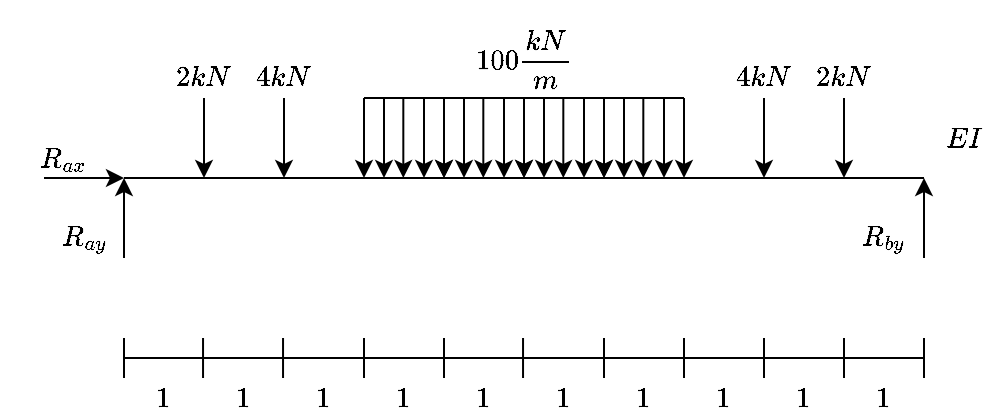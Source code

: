 <mxfile version="15.2.9" type="device"><diagram id="jEDSLcffXu1MZzK6JlqV" name="Page-1"><mxGraphModel dx="594" dy="303" grid="1" gridSize="10" guides="1" tooltips="1" connect="1" arrows="1" fold="1" page="1" pageScale="1" pageWidth="850" pageHeight="1100" math="1" shadow="0"><root><mxCell id="0"/><mxCell id="1" parent="0"/><mxCell id="LcRenuKW4aP5Zyg2SZDd-1" value="" style="endArrow=none;html=1;" edge="1" parent="1"><mxGeometry width="50" height="50" relative="1" as="geometry"><mxPoint x="200" y="360" as="sourcePoint"/><mxPoint x="600" y="360" as="targetPoint"/></mxGeometry></mxCell><mxCell id="LcRenuKW4aP5Zyg2SZDd-2" value="" style="endArrow=classic;html=1;" edge="1" parent="1"><mxGeometry width="50" height="50" relative="1" as="geometry"><mxPoint x="200" y="400" as="sourcePoint"/><mxPoint x="200" y="360" as="targetPoint"/></mxGeometry></mxCell><mxCell id="LcRenuKW4aP5Zyg2SZDd-3" value="" style="endArrow=classic;html=1;" edge="1" parent="1"><mxGeometry width="50" height="50" relative="1" as="geometry"><mxPoint x="160" y="360" as="sourcePoint"/><mxPoint x="200" y="360" as="targetPoint"/></mxGeometry></mxCell><mxCell id="LcRenuKW4aP5Zyg2SZDd-4" value="&lt;div&gt;$$R_{ay}$$&lt;/div&gt;" style="text;html=1;strokeColor=none;fillColor=none;align=center;verticalAlign=middle;whiteSpace=wrap;rounded=0;" vertex="1" parent="1"><mxGeometry x="160" y="380" width="40" height="20" as="geometry"/></mxCell><mxCell id="LcRenuKW4aP5Zyg2SZDd-5" value="&lt;div&gt;$$R_{ax}$$&lt;/div&gt;" style="text;html=1;strokeColor=none;fillColor=none;align=center;verticalAlign=middle;whiteSpace=wrap;rounded=0;" vertex="1" parent="1"><mxGeometry x="150" y="340" width="40" height="20" as="geometry"/></mxCell><mxCell id="LcRenuKW4aP5Zyg2SZDd-6" value="" style="endArrow=classic;html=1;" edge="1" parent="1"><mxGeometry width="50" height="50" relative="1" as="geometry"><mxPoint x="600" y="400" as="sourcePoint"/><mxPoint x="600" y="360" as="targetPoint"/></mxGeometry></mxCell><mxCell id="LcRenuKW4aP5Zyg2SZDd-7" value="&lt;div&gt;$$R_{by}$$&lt;/div&gt;" style="text;html=1;strokeColor=none;fillColor=none;align=center;verticalAlign=middle;whiteSpace=wrap;rounded=0;" vertex="1" parent="1"><mxGeometry x="560" y="380" width="40" height="20" as="geometry"/></mxCell><mxCell id="LcRenuKW4aP5Zyg2SZDd-8" value="" style="group" vertex="1" connectable="0" parent="1"><mxGeometry x="440" y="320" width="40" height="40" as="geometry"/></mxCell><mxCell id="LcRenuKW4aP5Zyg2SZDd-9" value="" style="endArrow=none;html=1;" edge="1" parent="LcRenuKW4aP5Zyg2SZDd-8"><mxGeometry width="50" height="50" relative="1" as="geometry"><mxPoint x="40" as="sourcePoint"/><mxPoint as="targetPoint"/></mxGeometry></mxCell><mxCell id="LcRenuKW4aP5Zyg2SZDd-10" value="" style="endArrow=classic;html=1;" edge="1" parent="LcRenuKW4aP5Zyg2SZDd-8"><mxGeometry width="50" height="50" as="geometry"><mxPoint as="sourcePoint"/><mxPoint y="40" as="targetPoint"/></mxGeometry></mxCell><mxCell id="LcRenuKW4aP5Zyg2SZDd-11" value="" style="endArrow=classic;html=1;" edge="1" parent="LcRenuKW4aP5Zyg2SZDd-8"><mxGeometry width="50" height="50" as="geometry"><mxPoint x="10" as="sourcePoint"/><mxPoint x="10" y="40" as="targetPoint"/></mxGeometry></mxCell><mxCell id="LcRenuKW4aP5Zyg2SZDd-12" value="" style="endArrow=classic;html=1;" edge="1" parent="LcRenuKW4aP5Zyg2SZDd-8"><mxGeometry width="50" height="50" as="geometry"><mxPoint x="19.66" as="sourcePoint"/><mxPoint x="19.66" y="40" as="targetPoint"/></mxGeometry></mxCell><mxCell id="LcRenuKW4aP5Zyg2SZDd-13" value="" style="endArrow=classic;html=1;" edge="1" parent="LcRenuKW4aP5Zyg2SZDd-8"><mxGeometry width="50" height="50" as="geometry"><mxPoint x="30" as="sourcePoint"/><mxPoint x="30" y="40" as="targetPoint"/></mxGeometry></mxCell><mxCell id="LcRenuKW4aP5Zyg2SZDd-14" value="" style="endArrow=classic;html=1;" edge="1" parent="LcRenuKW4aP5Zyg2SZDd-8"><mxGeometry width="50" height="50" as="geometry"><mxPoint x="40" as="sourcePoint"/><mxPoint x="40" y="40" as="targetPoint"/></mxGeometry></mxCell><mxCell id="LcRenuKW4aP5Zyg2SZDd-15" value="$$100 \frac{ kN}{m}$$" style="text;html=1;strokeColor=none;fillColor=none;align=center;verticalAlign=middle;whiteSpace=wrap;rounded=0;" vertex="1" parent="1"><mxGeometry x="380" y="290" width="40" height="20" as="geometry"/></mxCell><mxCell id="LcRenuKW4aP5Zyg2SZDd-16" value="$$EI$$" style="text;html=1;strokeColor=none;fillColor=none;align=center;verticalAlign=middle;whiteSpace=wrap;rounded=0;" vertex="1" parent="1"><mxGeometry x="600" y="330" width="40" height="20" as="geometry"/></mxCell><mxCell id="LcRenuKW4aP5Zyg2SZDd-17" value="" style="group" vertex="1" connectable="0" parent="1"><mxGeometry x="200" y="440" width="400" height="40" as="geometry"/></mxCell><mxCell id="LcRenuKW4aP5Zyg2SZDd-18" value="" style="endArrow=none;html=1;" edge="1" parent="LcRenuKW4aP5Zyg2SZDd-17"><mxGeometry width="50" height="50" relative="1" as="geometry"><mxPoint y="10" as="sourcePoint"/><mxPoint x="400" y="10" as="targetPoint"/></mxGeometry></mxCell><mxCell id="LcRenuKW4aP5Zyg2SZDd-19" value="" style="endArrow=none;html=1;" edge="1" parent="LcRenuKW4aP5Zyg2SZDd-17"><mxGeometry width="50" height="50" relative="1" as="geometry"><mxPoint y="20" as="sourcePoint"/><mxPoint as="targetPoint"/></mxGeometry></mxCell><mxCell id="LcRenuKW4aP5Zyg2SZDd-20" value="" style="endArrow=none;html=1;" edge="1" parent="LcRenuKW4aP5Zyg2SZDd-17"><mxGeometry width="50" height="50" relative="1" as="geometry"><mxPoint x="39.52" y="20" as="sourcePoint"/><mxPoint x="39.52" as="targetPoint"/></mxGeometry></mxCell><mxCell id="LcRenuKW4aP5Zyg2SZDd-21" value="" style="endArrow=none;html=1;" edge="1" parent="LcRenuKW4aP5Zyg2SZDd-17"><mxGeometry width="50" height="50" relative="1" as="geometry"><mxPoint x="79.52" y="20" as="sourcePoint"/><mxPoint x="79.52" as="targetPoint"/></mxGeometry></mxCell><mxCell id="LcRenuKW4aP5Zyg2SZDd-22" value="" style="endArrow=none;html=1;" edge="1" parent="LcRenuKW4aP5Zyg2SZDd-17"><mxGeometry width="50" height="50" relative="1" as="geometry"><mxPoint x="120" y="20" as="sourcePoint"/><mxPoint x="120" as="targetPoint"/></mxGeometry></mxCell><mxCell id="LcRenuKW4aP5Zyg2SZDd-23" value="" style="endArrow=none;html=1;" edge="1" parent="LcRenuKW4aP5Zyg2SZDd-17"><mxGeometry width="50" height="50" relative="1" as="geometry"><mxPoint x="160" y="20" as="sourcePoint"/><mxPoint x="160" as="targetPoint"/></mxGeometry></mxCell><mxCell id="LcRenuKW4aP5Zyg2SZDd-24" value="" style="endArrow=none;html=1;" edge="1" parent="LcRenuKW4aP5Zyg2SZDd-17"><mxGeometry width="50" height="50" relative="1" as="geometry"><mxPoint x="199.52" y="20" as="sourcePoint"/><mxPoint x="199.52" as="targetPoint"/></mxGeometry></mxCell><mxCell id="LcRenuKW4aP5Zyg2SZDd-25" value="" style="endArrow=none;html=1;" edge="1" parent="LcRenuKW4aP5Zyg2SZDd-17"><mxGeometry width="50" height="50" relative="1" as="geometry"><mxPoint x="240" y="20" as="sourcePoint"/><mxPoint x="240" as="targetPoint"/></mxGeometry></mxCell><mxCell id="LcRenuKW4aP5Zyg2SZDd-26" value="" style="endArrow=none;html=1;" edge="1" parent="LcRenuKW4aP5Zyg2SZDd-17"><mxGeometry width="50" height="50" relative="1" as="geometry"><mxPoint x="280" y="20" as="sourcePoint"/><mxPoint x="280" as="targetPoint"/></mxGeometry></mxCell><mxCell id="LcRenuKW4aP5Zyg2SZDd-27" value="" style="endArrow=none;html=1;" edge="1" parent="LcRenuKW4aP5Zyg2SZDd-17"><mxGeometry width="50" height="50" relative="1" as="geometry"><mxPoint x="320" y="20" as="sourcePoint"/><mxPoint x="320" as="targetPoint"/></mxGeometry></mxCell><mxCell id="LcRenuKW4aP5Zyg2SZDd-28" value="" style="endArrow=none;html=1;" edge="1" parent="LcRenuKW4aP5Zyg2SZDd-17"><mxGeometry width="50" height="50" relative="1" as="geometry"><mxPoint x="360" y="20" as="sourcePoint"/><mxPoint x="360" as="targetPoint"/></mxGeometry></mxCell><mxCell id="LcRenuKW4aP5Zyg2SZDd-29" value="" style="endArrow=none;html=1;" edge="1" parent="LcRenuKW4aP5Zyg2SZDd-17"><mxGeometry width="50" height="50" relative="1" as="geometry"><mxPoint x="400" y="20" as="sourcePoint"/><mxPoint x="400" as="targetPoint"/></mxGeometry></mxCell><mxCell id="LcRenuKW4aP5Zyg2SZDd-30" value="$$1$$" style="text;html=1;strokeColor=none;fillColor=none;align=center;verticalAlign=middle;whiteSpace=wrap;rounded=0;" vertex="1" parent="LcRenuKW4aP5Zyg2SZDd-17"><mxGeometry y="20" width="40" height="20" as="geometry"/></mxCell><mxCell id="LcRenuKW4aP5Zyg2SZDd-31" value="$$1$$" style="text;html=1;strokeColor=none;fillColor=none;align=center;verticalAlign=middle;whiteSpace=wrap;rounded=0;" vertex="1" parent="LcRenuKW4aP5Zyg2SZDd-17"><mxGeometry x="40" y="20" width="40" height="20" as="geometry"/></mxCell><mxCell id="LcRenuKW4aP5Zyg2SZDd-32" value="$$1$$" style="text;html=1;strokeColor=none;fillColor=none;align=center;verticalAlign=middle;whiteSpace=wrap;rounded=0;" vertex="1" parent="LcRenuKW4aP5Zyg2SZDd-17"><mxGeometry x="80" y="20" width="40" height="20" as="geometry"/></mxCell><mxCell id="LcRenuKW4aP5Zyg2SZDd-33" value="$$1$$" style="text;html=1;strokeColor=none;fillColor=none;align=center;verticalAlign=middle;whiteSpace=wrap;rounded=0;" vertex="1" parent="LcRenuKW4aP5Zyg2SZDd-17"><mxGeometry x="120" y="20" width="40" height="20" as="geometry"/></mxCell><mxCell id="LcRenuKW4aP5Zyg2SZDd-34" value="$$1$$" style="text;html=1;strokeColor=none;fillColor=none;align=center;verticalAlign=middle;whiteSpace=wrap;rounded=0;" vertex="1" parent="LcRenuKW4aP5Zyg2SZDd-17"><mxGeometry x="160" y="20" width="40" height="20" as="geometry"/></mxCell><mxCell id="LcRenuKW4aP5Zyg2SZDd-35" value="$$1$$" style="text;html=1;strokeColor=none;fillColor=none;align=center;verticalAlign=middle;whiteSpace=wrap;rounded=0;" vertex="1" parent="LcRenuKW4aP5Zyg2SZDd-17"><mxGeometry x="200" y="20" width="40" height="20" as="geometry"/></mxCell><mxCell id="LcRenuKW4aP5Zyg2SZDd-36" value="$$1$$" style="text;html=1;strokeColor=none;fillColor=none;align=center;verticalAlign=middle;whiteSpace=wrap;rounded=0;" vertex="1" parent="LcRenuKW4aP5Zyg2SZDd-17"><mxGeometry x="240" y="20" width="40" height="20" as="geometry"/></mxCell><mxCell id="LcRenuKW4aP5Zyg2SZDd-37" value="$$1$$" style="text;html=1;strokeColor=none;fillColor=none;align=center;verticalAlign=middle;whiteSpace=wrap;rounded=0;" vertex="1" parent="LcRenuKW4aP5Zyg2SZDd-17"><mxGeometry x="280" y="20" width="40" height="20" as="geometry"/></mxCell><mxCell id="LcRenuKW4aP5Zyg2SZDd-38" value="$$1$$" style="text;html=1;strokeColor=none;fillColor=none;align=center;verticalAlign=middle;whiteSpace=wrap;rounded=0;" vertex="1" parent="LcRenuKW4aP5Zyg2SZDd-17"><mxGeometry x="320" y="20" width="40" height="20" as="geometry"/></mxCell><mxCell id="LcRenuKW4aP5Zyg2SZDd-39" value="$$1$$" style="text;html=1;strokeColor=none;fillColor=none;align=center;verticalAlign=middle;whiteSpace=wrap;rounded=0;" vertex="1" parent="LcRenuKW4aP5Zyg2SZDd-17"><mxGeometry x="360" y="20" width="40" height="20" as="geometry"/></mxCell><mxCell id="LcRenuKW4aP5Zyg2SZDd-40" value="" style="endArrow=classic;html=1;" edge="1" parent="1"><mxGeometry width="50" height="50" relative="1" as="geometry"><mxPoint x="240" y="320" as="sourcePoint"/><mxPoint x="240" y="360" as="targetPoint"/></mxGeometry></mxCell><mxCell id="LcRenuKW4aP5Zyg2SZDd-42" value="" style="endArrow=classic;html=1;" edge="1" parent="1"><mxGeometry width="50" height="50" relative="1" as="geometry"><mxPoint x="280" y="320" as="sourcePoint"/><mxPoint x="280" y="360" as="targetPoint"/></mxGeometry></mxCell><mxCell id="LcRenuKW4aP5Zyg2SZDd-45" value="" style="group" vertex="1" connectable="0" parent="1"><mxGeometry x="320" y="320" width="40" height="40" as="geometry"/></mxCell><mxCell id="LcRenuKW4aP5Zyg2SZDd-46" value="" style="endArrow=none;html=1;" edge="1" parent="LcRenuKW4aP5Zyg2SZDd-45"><mxGeometry width="50" height="50" relative="1" as="geometry"><mxPoint x="40" as="sourcePoint"/><mxPoint as="targetPoint"/></mxGeometry></mxCell><mxCell id="LcRenuKW4aP5Zyg2SZDd-47" value="" style="endArrow=classic;html=1;" edge="1" parent="LcRenuKW4aP5Zyg2SZDd-45"><mxGeometry width="50" height="50" as="geometry"><mxPoint as="sourcePoint"/><mxPoint y="40" as="targetPoint"/></mxGeometry></mxCell><mxCell id="LcRenuKW4aP5Zyg2SZDd-48" value="" style="endArrow=classic;html=1;" edge="1" parent="LcRenuKW4aP5Zyg2SZDd-45"><mxGeometry width="50" height="50" as="geometry"><mxPoint x="10" as="sourcePoint"/><mxPoint x="10" y="40" as="targetPoint"/></mxGeometry></mxCell><mxCell id="LcRenuKW4aP5Zyg2SZDd-49" value="" style="endArrow=classic;html=1;" edge="1" parent="LcRenuKW4aP5Zyg2SZDd-45"><mxGeometry width="50" height="50" as="geometry"><mxPoint x="19.66" as="sourcePoint"/><mxPoint x="19.66" y="40" as="targetPoint"/></mxGeometry></mxCell><mxCell id="LcRenuKW4aP5Zyg2SZDd-50" value="" style="endArrow=classic;html=1;" edge="1" parent="LcRenuKW4aP5Zyg2SZDd-45"><mxGeometry width="50" height="50" as="geometry"><mxPoint x="30" as="sourcePoint"/><mxPoint x="30" y="40" as="targetPoint"/></mxGeometry></mxCell><mxCell id="LcRenuKW4aP5Zyg2SZDd-51" value="" style="endArrow=classic;html=1;" edge="1" parent="LcRenuKW4aP5Zyg2SZDd-45"><mxGeometry width="50" height="50" as="geometry"><mxPoint x="40" as="sourcePoint"/><mxPoint x="40" y="40" as="targetPoint"/></mxGeometry></mxCell><mxCell id="LcRenuKW4aP5Zyg2SZDd-58" value="&lt;div&gt;$$4 kN$$&lt;/div&gt;" style="text;html=1;strokeColor=none;fillColor=none;align=center;verticalAlign=middle;whiteSpace=wrap;rounded=0;" vertex="1" parent="1"><mxGeometry x="260" y="300" width="40" height="20" as="geometry"/></mxCell><mxCell id="LcRenuKW4aP5Zyg2SZDd-63" value="&lt;div&gt;$$2 kN$$&lt;/div&gt;" style="text;html=1;strokeColor=none;fillColor=none;align=center;verticalAlign=middle;whiteSpace=wrap;rounded=0;" vertex="1" parent="1"><mxGeometry x="220" y="300" width="40" height="20" as="geometry"/></mxCell><mxCell id="LcRenuKW4aP5Zyg2SZDd-64" value="" style="group" vertex="1" connectable="0" parent="1"><mxGeometry x="360" y="320" width="40" height="40" as="geometry"/></mxCell><mxCell id="LcRenuKW4aP5Zyg2SZDd-65" value="" style="endArrow=none;html=1;" edge="1" parent="LcRenuKW4aP5Zyg2SZDd-64"><mxGeometry width="50" height="50" relative="1" as="geometry"><mxPoint x="40" as="sourcePoint"/><mxPoint as="targetPoint"/></mxGeometry></mxCell><mxCell id="LcRenuKW4aP5Zyg2SZDd-66" value="" style="endArrow=classic;html=1;" edge="1" parent="LcRenuKW4aP5Zyg2SZDd-64"><mxGeometry width="50" height="50" as="geometry"><mxPoint as="sourcePoint"/><mxPoint y="40" as="targetPoint"/></mxGeometry></mxCell><mxCell id="LcRenuKW4aP5Zyg2SZDd-67" value="" style="endArrow=classic;html=1;" edge="1" parent="LcRenuKW4aP5Zyg2SZDd-64"><mxGeometry width="50" height="50" as="geometry"><mxPoint x="10" as="sourcePoint"/><mxPoint x="10" y="40" as="targetPoint"/></mxGeometry></mxCell><mxCell id="LcRenuKW4aP5Zyg2SZDd-68" value="" style="endArrow=classic;html=1;" edge="1" parent="LcRenuKW4aP5Zyg2SZDd-64"><mxGeometry width="50" height="50" as="geometry"><mxPoint x="19.66" as="sourcePoint"/><mxPoint x="19.66" y="40" as="targetPoint"/></mxGeometry></mxCell><mxCell id="LcRenuKW4aP5Zyg2SZDd-69" value="" style="endArrow=classic;html=1;" edge="1" parent="LcRenuKW4aP5Zyg2SZDd-64"><mxGeometry width="50" height="50" as="geometry"><mxPoint x="30" as="sourcePoint"/><mxPoint x="30" y="40" as="targetPoint"/></mxGeometry></mxCell><mxCell id="LcRenuKW4aP5Zyg2SZDd-70" value="" style="endArrow=classic;html=1;" edge="1" parent="LcRenuKW4aP5Zyg2SZDd-64"><mxGeometry width="50" height="50" as="geometry"><mxPoint x="40" as="sourcePoint"/><mxPoint x="40" y="40" as="targetPoint"/></mxGeometry></mxCell><mxCell id="LcRenuKW4aP5Zyg2SZDd-71" value="" style="group" vertex="1" connectable="0" parent="1"><mxGeometry x="400" y="320" width="40" height="40" as="geometry"/></mxCell><mxCell id="LcRenuKW4aP5Zyg2SZDd-72" value="" style="endArrow=none;html=1;" edge="1" parent="LcRenuKW4aP5Zyg2SZDd-71"><mxGeometry width="50" height="50" relative="1" as="geometry"><mxPoint x="40" as="sourcePoint"/><mxPoint as="targetPoint"/></mxGeometry></mxCell><mxCell id="LcRenuKW4aP5Zyg2SZDd-73" value="" style="endArrow=classic;html=1;" edge="1" parent="LcRenuKW4aP5Zyg2SZDd-71"><mxGeometry width="50" height="50" as="geometry"><mxPoint as="sourcePoint"/><mxPoint y="40" as="targetPoint"/></mxGeometry></mxCell><mxCell id="LcRenuKW4aP5Zyg2SZDd-74" value="" style="endArrow=classic;html=1;" edge="1" parent="LcRenuKW4aP5Zyg2SZDd-71"><mxGeometry width="50" height="50" as="geometry"><mxPoint x="10" as="sourcePoint"/><mxPoint x="10" y="40" as="targetPoint"/></mxGeometry></mxCell><mxCell id="LcRenuKW4aP5Zyg2SZDd-75" value="" style="endArrow=classic;html=1;" edge="1" parent="LcRenuKW4aP5Zyg2SZDd-71"><mxGeometry width="50" height="50" as="geometry"><mxPoint x="19.66" as="sourcePoint"/><mxPoint x="19.66" y="40" as="targetPoint"/></mxGeometry></mxCell><mxCell id="LcRenuKW4aP5Zyg2SZDd-76" value="" style="endArrow=classic;html=1;" edge="1" parent="LcRenuKW4aP5Zyg2SZDd-71"><mxGeometry width="50" height="50" as="geometry"><mxPoint x="30" as="sourcePoint"/><mxPoint x="30" y="40" as="targetPoint"/></mxGeometry></mxCell><mxCell id="LcRenuKW4aP5Zyg2SZDd-77" value="" style="endArrow=classic;html=1;" edge="1" parent="LcRenuKW4aP5Zyg2SZDd-71"><mxGeometry width="50" height="50" as="geometry"><mxPoint x="40" as="sourcePoint"/><mxPoint x="40" y="40" as="targetPoint"/></mxGeometry></mxCell><mxCell id="LcRenuKW4aP5Zyg2SZDd-83" value="" style="endArrow=classic;html=1;" edge="1" parent="1"><mxGeometry width="50" height="50" relative="1" as="geometry"><mxPoint x="520" y="320" as="sourcePoint"/><mxPoint x="520" y="360" as="targetPoint"/></mxGeometry></mxCell><mxCell id="LcRenuKW4aP5Zyg2SZDd-84" value="" style="endArrow=classic;html=1;" edge="1" parent="1"><mxGeometry width="50" height="50" relative="1" as="geometry"><mxPoint x="560" y="320" as="sourcePoint"/><mxPoint x="560" y="360" as="targetPoint"/></mxGeometry></mxCell><mxCell id="LcRenuKW4aP5Zyg2SZDd-85" value="&lt;div&gt;$$4 kN$$&lt;/div&gt;" style="text;html=1;strokeColor=none;fillColor=none;align=center;verticalAlign=middle;whiteSpace=wrap;rounded=0;" vertex="1" parent="1"><mxGeometry x="500" y="300" width="40" height="20" as="geometry"/></mxCell><mxCell id="LcRenuKW4aP5Zyg2SZDd-86" value="&lt;div&gt;$$2 kN$$&lt;/div&gt;" style="text;html=1;strokeColor=none;fillColor=none;align=center;verticalAlign=middle;whiteSpace=wrap;rounded=0;" vertex="1" parent="1"><mxGeometry x="540" y="300" width="40" height="20" as="geometry"/></mxCell></root></mxGraphModel></diagram></mxfile>
